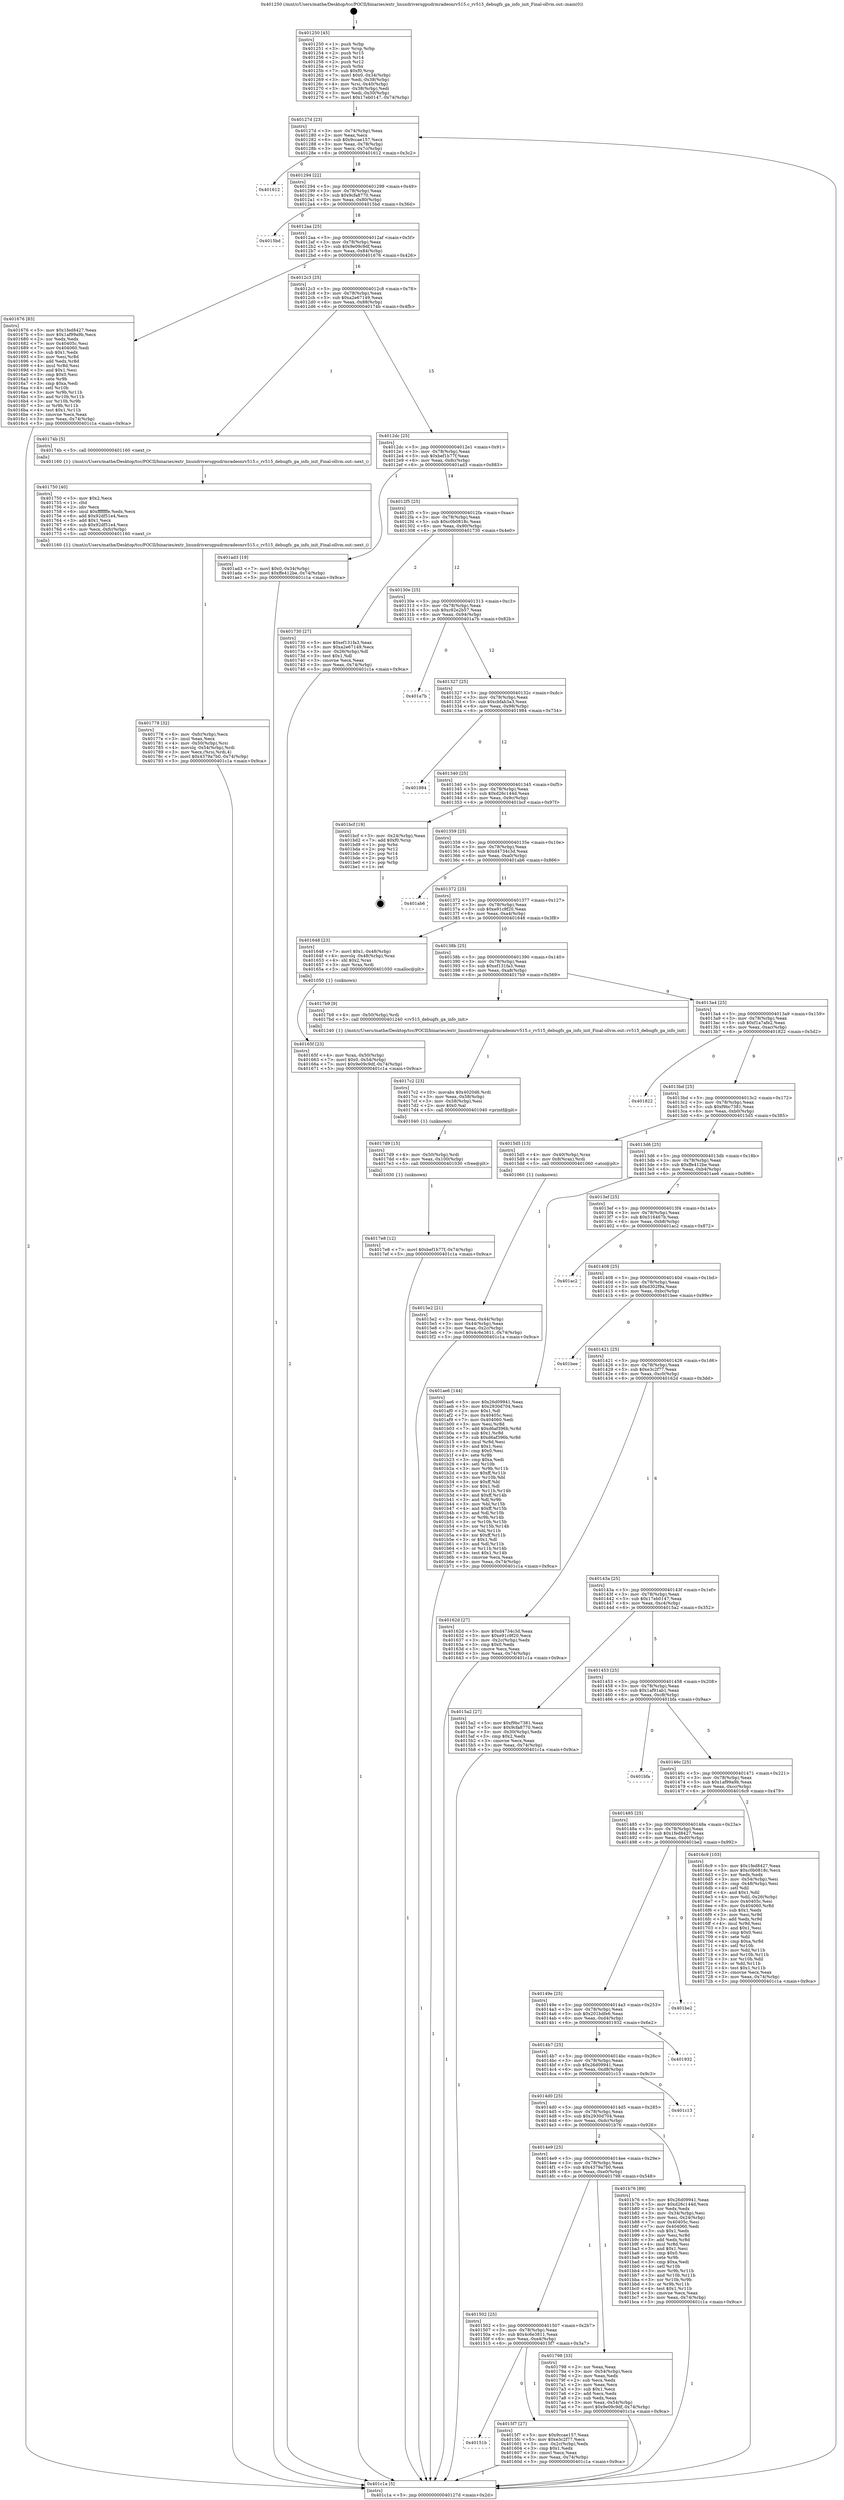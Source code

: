 digraph "0x401250" {
  label = "0x401250 (/mnt/c/Users/mathe/Desktop/tcc/POCII/binaries/extr_linuxdriversgpudrmradeonrv515.c_rv515_debugfs_ga_info_init_Final-ollvm.out::main(0))"
  labelloc = "t"
  node[shape=record]

  Entry [label="",width=0.3,height=0.3,shape=circle,fillcolor=black,style=filled]
  "0x40127d" [label="{
     0x40127d [23]\l
     | [instrs]\l
     &nbsp;&nbsp;0x40127d \<+3\>: mov -0x74(%rbp),%eax\l
     &nbsp;&nbsp;0x401280 \<+2\>: mov %eax,%ecx\l
     &nbsp;&nbsp;0x401282 \<+6\>: sub $0x9ccae157,%ecx\l
     &nbsp;&nbsp;0x401288 \<+3\>: mov %eax,-0x78(%rbp)\l
     &nbsp;&nbsp;0x40128b \<+3\>: mov %ecx,-0x7c(%rbp)\l
     &nbsp;&nbsp;0x40128e \<+6\>: je 0000000000401612 \<main+0x3c2\>\l
  }"]
  "0x401612" [label="{
     0x401612\l
  }", style=dashed]
  "0x401294" [label="{
     0x401294 [22]\l
     | [instrs]\l
     &nbsp;&nbsp;0x401294 \<+5\>: jmp 0000000000401299 \<main+0x49\>\l
     &nbsp;&nbsp;0x401299 \<+3\>: mov -0x78(%rbp),%eax\l
     &nbsp;&nbsp;0x40129c \<+5\>: sub $0x9cfa8770,%eax\l
     &nbsp;&nbsp;0x4012a1 \<+3\>: mov %eax,-0x80(%rbp)\l
     &nbsp;&nbsp;0x4012a4 \<+6\>: je 00000000004015bd \<main+0x36d\>\l
  }"]
  Exit [label="",width=0.3,height=0.3,shape=circle,fillcolor=black,style=filled,peripheries=2]
  "0x4015bd" [label="{
     0x4015bd\l
  }", style=dashed]
  "0x4012aa" [label="{
     0x4012aa [25]\l
     | [instrs]\l
     &nbsp;&nbsp;0x4012aa \<+5\>: jmp 00000000004012af \<main+0x5f\>\l
     &nbsp;&nbsp;0x4012af \<+3\>: mov -0x78(%rbp),%eax\l
     &nbsp;&nbsp;0x4012b2 \<+5\>: sub $0x9e09c9df,%eax\l
     &nbsp;&nbsp;0x4012b7 \<+6\>: mov %eax,-0x84(%rbp)\l
     &nbsp;&nbsp;0x4012bd \<+6\>: je 0000000000401676 \<main+0x426\>\l
  }"]
  "0x4017e8" [label="{
     0x4017e8 [12]\l
     | [instrs]\l
     &nbsp;&nbsp;0x4017e8 \<+7\>: movl $0xbef1b77f,-0x74(%rbp)\l
     &nbsp;&nbsp;0x4017ef \<+5\>: jmp 0000000000401c1a \<main+0x9ca\>\l
  }"]
  "0x401676" [label="{
     0x401676 [83]\l
     | [instrs]\l
     &nbsp;&nbsp;0x401676 \<+5\>: mov $0x1fed8427,%eax\l
     &nbsp;&nbsp;0x40167b \<+5\>: mov $0x1af99a9b,%ecx\l
     &nbsp;&nbsp;0x401680 \<+2\>: xor %edx,%edx\l
     &nbsp;&nbsp;0x401682 \<+7\>: mov 0x40405c,%esi\l
     &nbsp;&nbsp;0x401689 \<+7\>: mov 0x404060,%edi\l
     &nbsp;&nbsp;0x401690 \<+3\>: sub $0x1,%edx\l
     &nbsp;&nbsp;0x401693 \<+3\>: mov %esi,%r8d\l
     &nbsp;&nbsp;0x401696 \<+3\>: add %edx,%r8d\l
     &nbsp;&nbsp;0x401699 \<+4\>: imul %r8d,%esi\l
     &nbsp;&nbsp;0x40169d \<+3\>: and $0x1,%esi\l
     &nbsp;&nbsp;0x4016a0 \<+3\>: cmp $0x0,%esi\l
     &nbsp;&nbsp;0x4016a3 \<+4\>: sete %r9b\l
     &nbsp;&nbsp;0x4016a7 \<+3\>: cmp $0xa,%edi\l
     &nbsp;&nbsp;0x4016aa \<+4\>: setl %r10b\l
     &nbsp;&nbsp;0x4016ae \<+3\>: mov %r9b,%r11b\l
     &nbsp;&nbsp;0x4016b1 \<+3\>: and %r10b,%r11b\l
     &nbsp;&nbsp;0x4016b4 \<+3\>: xor %r10b,%r9b\l
     &nbsp;&nbsp;0x4016b7 \<+3\>: or %r9b,%r11b\l
     &nbsp;&nbsp;0x4016ba \<+4\>: test $0x1,%r11b\l
     &nbsp;&nbsp;0x4016be \<+3\>: cmovne %ecx,%eax\l
     &nbsp;&nbsp;0x4016c1 \<+3\>: mov %eax,-0x74(%rbp)\l
     &nbsp;&nbsp;0x4016c4 \<+5\>: jmp 0000000000401c1a \<main+0x9ca\>\l
  }"]
  "0x4012c3" [label="{
     0x4012c3 [25]\l
     | [instrs]\l
     &nbsp;&nbsp;0x4012c3 \<+5\>: jmp 00000000004012c8 \<main+0x78\>\l
     &nbsp;&nbsp;0x4012c8 \<+3\>: mov -0x78(%rbp),%eax\l
     &nbsp;&nbsp;0x4012cb \<+5\>: sub $0xa2e67149,%eax\l
     &nbsp;&nbsp;0x4012d0 \<+6\>: mov %eax,-0x88(%rbp)\l
     &nbsp;&nbsp;0x4012d6 \<+6\>: je 000000000040174b \<main+0x4fb\>\l
  }"]
  "0x4017d9" [label="{
     0x4017d9 [15]\l
     | [instrs]\l
     &nbsp;&nbsp;0x4017d9 \<+4\>: mov -0x50(%rbp),%rdi\l
     &nbsp;&nbsp;0x4017dd \<+6\>: mov %eax,-0x100(%rbp)\l
     &nbsp;&nbsp;0x4017e3 \<+5\>: call 0000000000401030 \<free@plt\>\l
     | [calls]\l
     &nbsp;&nbsp;0x401030 \{1\} (unknown)\l
  }"]
  "0x40174b" [label="{
     0x40174b [5]\l
     | [instrs]\l
     &nbsp;&nbsp;0x40174b \<+5\>: call 0000000000401160 \<next_i\>\l
     | [calls]\l
     &nbsp;&nbsp;0x401160 \{1\} (/mnt/c/Users/mathe/Desktop/tcc/POCII/binaries/extr_linuxdriversgpudrmradeonrv515.c_rv515_debugfs_ga_info_init_Final-ollvm.out::next_i)\l
  }"]
  "0x4012dc" [label="{
     0x4012dc [25]\l
     | [instrs]\l
     &nbsp;&nbsp;0x4012dc \<+5\>: jmp 00000000004012e1 \<main+0x91\>\l
     &nbsp;&nbsp;0x4012e1 \<+3\>: mov -0x78(%rbp),%eax\l
     &nbsp;&nbsp;0x4012e4 \<+5\>: sub $0xbef1b77f,%eax\l
     &nbsp;&nbsp;0x4012e9 \<+6\>: mov %eax,-0x8c(%rbp)\l
     &nbsp;&nbsp;0x4012ef \<+6\>: je 0000000000401ad3 \<main+0x883\>\l
  }"]
  "0x4017c2" [label="{
     0x4017c2 [23]\l
     | [instrs]\l
     &nbsp;&nbsp;0x4017c2 \<+10\>: movabs $0x4020d6,%rdi\l
     &nbsp;&nbsp;0x4017cc \<+3\>: mov %eax,-0x58(%rbp)\l
     &nbsp;&nbsp;0x4017cf \<+3\>: mov -0x58(%rbp),%esi\l
     &nbsp;&nbsp;0x4017d2 \<+2\>: mov $0x0,%al\l
     &nbsp;&nbsp;0x4017d4 \<+5\>: call 0000000000401040 \<printf@plt\>\l
     | [calls]\l
     &nbsp;&nbsp;0x401040 \{1\} (unknown)\l
  }"]
  "0x401ad3" [label="{
     0x401ad3 [19]\l
     | [instrs]\l
     &nbsp;&nbsp;0x401ad3 \<+7\>: movl $0x0,-0x34(%rbp)\l
     &nbsp;&nbsp;0x401ada \<+7\>: movl $0xffe412be,-0x74(%rbp)\l
     &nbsp;&nbsp;0x401ae1 \<+5\>: jmp 0000000000401c1a \<main+0x9ca\>\l
  }"]
  "0x4012f5" [label="{
     0x4012f5 [25]\l
     | [instrs]\l
     &nbsp;&nbsp;0x4012f5 \<+5\>: jmp 00000000004012fa \<main+0xaa\>\l
     &nbsp;&nbsp;0x4012fa \<+3\>: mov -0x78(%rbp),%eax\l
     &nbsp;&nbsp;0x4012fd \<+5\>: sub $0xc0b0818c,%eax\l
     &nbsp;&nbsp;0x401302 \<+6\>: mov %eax,-0x90(%rbp)\l
     &nbsp;&nbsp;0x401308 \<+6\>: je 0000000000401730 \<main+0x4e0\>\l
  }"]
  "0x401778" [label="{
     0x401778 [32]\l
     | [instrs]\l
     &nbsp;&nbsp;0x401778 \<+6\>: mov -0xfc(%rbp),%ecx\l
     &nbsp;&nbsp;0x40177e \<+3\>: imul %eax,%ecx\l
     &nbsp;&nbsp;0x401781 \<+4\>: mov -0x50(%rbp),%rsi\l
     &nbsp;&nbsp;0x401785 \<+4\>: movslq -0x54(%rbp),%rdi\l
     &nbsp;&nbsp;0x401789 \<+3\>: mov %ecx,(%rsi,%rdi,4)\l
     &nbsp;&nbsp;0x40178c \<+7\>: movl $0x4379a7b0,-0x74(%rbp)\l
     &nbsp;&nbsp;0x401793 \<+5\>: jmp 0000000000401c1a \<main+0x9ca\>\l
  }"]
  "0x401730" [label="{
     0x401730 [27]\l
     | [instrs]\l
     &nbsp;&nbsp;0x401730 \<+5\>: mov $0xef131fa3,%eax\l
     &nbsp;&nbsp;0x401735 \<+5\>: mov $0xa2e67149,%ecx\l
     &nbsp;&nbsp;0x40173a \<+3\>: mov -0x26(%rbp),%dl\l
     &nbsp;&nbsp;0x40173d \<+3\>: test $0x1,%dl\l
     &nbsp;&nbsp;0x401740 \<+3\>: cmovne %ecx,%eax\l
     &nbsp;&nbsp;0x401743 \<+3\>: mov %eax,-0x74(%rbp)\l
     &nbsp;&nbsp;0x401746 \<+5\>: jmp 0000000000401c1a \<main+0x9ca\>\l
  }"]
  "0x40130e" [label="{
     0x40130e [25]\l
     | [instrs]\l
     &nbsp;&nbsp;0x40130e \<+5\>: jmp 0000000000401313 \<main+0xc3\>\l
     &nbsp;&nbsp;0x401313 \<+3\>: mov -0x78(%rbp),%eax\l
     &nbsp;&nbsp;0x401316 \<+5\>: sub $0xc92e2b57,%eax\l
     &nbsp;&nbsp;0x40131b \<+6\>: mov %eax,-0x94(%rbp)\l
     &nbsp;&nbsp;0x401321 \<+6\>: je 0000000000401a7b \<main+0x82b\>\l
  }"]
  "0x401750" [label="{
     0x401750 [40]\l
     | [instrs]\l
     &nbsp;&nbsp;0x401750 \<+5\>: mov $0x2,%ecx\l
     &nbsp;&nbsp;0x401755 \<+1\>: cltd\l
     &nbsp;&nbsp;0x401756 \<+2\>: idiv %ecx\l
     &nbsp;&nbsp;0x401758 \<+6\>: imul $0xfffffffe,%edx,%ecx\l
     &nbsp;&nbsp;0x40175e \<+6\>: add $0x92df51e4,%ecx\l
     &nbsp;&nbsp;0x401764 \<+3\>: add $0x1,%ecx\l
     &nbsp;&nbsp;0x401767 \<+6\>: sub $0x92df51e4,%ecx\l
     &nbsp;&nbsp;0x40176d \<+6\>: mov %ecx,-0xfc(%rbp)\l
     &nbsp;&nbsp;0x401773 \<+5\>: call 0000000000401160 \<next_i\>\l
     | [calls]\l
     &nbsp;&nbsp;0x401160 \{1\} (/mnt/c/Users/mathe/Desktop/tcc/POCII/binaries/extr_linuxdriversgpudrmradeonrv515.c_rv515_debugfs_ga_info_init_Final-ollvm.out::next_i)\l
  }"]
  "0x401a7b" [label="{
     0x401a7b\l
  }", style=dashed]
  "0x401327" [label="{
     0x401327 [25]\l
     | [instrs]\l
     &nbsp;&nbsp;0x401327 \<+5\>: jmp 000000000040132c \<main+0xdc\>\l
     &nbsp;&nbsp;0x40132c \<+3\>: mov -0x78(%rbp),%eax\l
     &nbsp;&nbsp;0x40132f \<+5\>: sub $0xcbfab3a3,%eax\l
     &nbsp;&nbsp;0x401334 \<+6\>: mov %eax,-0x98(%rbp)\l
     &nbsp;&nbsp;0x40133a \<+6\>: je 0000000000401984 \<main+0x734\>\l
  }"]
  "0x40165f" [label="{
     0x40165f [23]\l
     | [instrs]\l
     &nbsp;&nbsp;0x40165f \<+4\>: mov %rax,-0x50(%rbp)\l
     &nbsp;&nbsp;0x401663 \<+7\>: movl $0x0,-0x54(%rbp)\l
     &nbsp;&nbsp;0x40166a \<+7\>: movl $0x9e09c9df,-0x74(%rbp)\l
     &nbsp;&nbsp;0x401671 \<+5\>: jmp 0000000000401c1a \<main+0x9ca\>\l
  }"]
  "0x401984" [label="{
     0x401984\l
  }", style=dashed]
  "0x401340" [label="{
     0x401340 [25]\l
     | [instrs]\l
     &nbsp;&nbsp;0x401340 \<+5\>: jmp 0000000000401345 \<main+0xf5\>\l
     &nbsp;&nbsp;0x401345 \<+3\>: mov -0x78(%rbp),%eax\l
     &nbsp;&nbsp;0x401348 \<+5\>: sub $0xd26c144d,%eax\l
     &nbsp;&nbsp;0x40134d \<+6\>: mov %eax,-0x9c(%rbp)\l
     &nbsp;&nbsp;0x401353 \<+6\>: je 0000000000401bcf \<main+0x97f\>\l
  }"]
  "0x40151b" [label="{
     0x40151b\l
  }", style=dashed]
  "0x401bcf" [label="{
     0x401bcf [19]\l
     | [instrs]\l
     &nbsp;&nbsp;0x401bcf \<+3\>: mov -0x24(%rbp),%eax\l
     &nbsp;&nbsp;0x401bd2 \<+7\>: add $0xf0,%rsp\l
     &nbsp;&nbsp;0x401bd9 \<+1\>: pop %rbx\l
     &nbsp;&nbsp;0x401bda \<+2\>: pop %r12\l
     &nbsp;&nbsp;0x401bdc \<+2\>: pop %r14\l
     &nbsp;&nbsp;0x401bde \<+2\>: pop %r15\l
     &nbsp;&nbsp;0x401be0 \<+1\>: pop %rbp\l
     &nbsp;&nbsp;0x401be1 \<+1\>: ret\l
  }"]
  "0x401359" [label="{
     0x401359 [25]\l
     | [instrs]\l
     &nbsp;&nbsp;0x401359 \<+5\>: jmp 000000000040135e \<main+0x10e\>\l
     &nbsp;&nbsp;0x40135e \<+3\>: mov -0x78(%rbp),%eax\l
     &nbsp;&nbsp;0x401361 \<+5\>: sub $0xd4734c3d,%eax\l
     &nbsp;&nbsp;0x401366 \<+6\>: mov %eax,-0xa0(%rbp)\l
     &nbsp;&nbsp;0x40136c \<+6\>: je 0000000000401ab6 \<main+0x866\>\l
  }"]
  "0x4015f7" [label="{
     0x4015f7 [27]\l
     | [instrs]\l
     &nbsp;&nbsp;0x4015f7 \<+5\>: mov $0x9ccae157,%eax\l
     &nbsp;&nbsp;0x4015fc \<+5\>: mov $0xe3c2f77,%ecx\l
     &nbsp;&nbsp;0x401601 \<+3\>: mov -0x2c(%rbp),%edx\l
     &nbsp;&nbsp;0x401604 \<+3\>: cmp $0x1,%edx\l
     &nbsp;&nbsp;0x401607 \<+3\>: cmovl %ecx,%eax\l
     &nbsp;&nbsp;0x40160a \<+3\>: mov %eax,-0x74(%rbp)\l
     &nbsp;&nbsp;0x40160d \<+5\>: jmp 0000000000401c1a \<main+0x9ca\>\l
  }"]
  "0x401ab6" [label="{
     0x401ab6\l
  }", style=dashed]
  "0x401372" [label="{
     0x401372 [25]\l
     | [instrs]\l
     &nbsp;&nbsp;0x401372 \<+5\>: jmp 0000000000401377 \<main+0x127\>\l
     &nbsp;&nbsp;0x401377 \<+3\>: mov -0x78(%rbp),%eax\l
     &nbsp;&nbsp;0x40137a \<+5\>: sub $0xe91c9f20,%eax\l
     &nbsp;&nbsp;0x40137f \<+6\>: mov %eax,-0xa4(%rbp)\l
     &nbsp;&nbsp;0x401385 \<+6\>: je 0000000000401648 \<main+0x3f8\>\l
  }"]
  "0x401502" [label="{
     0x401502 [25]\l
     | [instrs]\l
     &nbsp;&nbsp;0x401502 \<+5\>: jmp 0000000000401507 \<main+0x2b7\>\l
     &nbsp;&nbsp;0x401507 \<+3\>: mov -0x78(%rbp),%eax\l
     &nbsp;&nbsp;0x40150a \<+5\>: sub $0x4c6e3811,%eax\l
     &nbsp;&nbsp;0x40150f \<+6\>: mov %eax,-0xe4(%rbp)\l
     &nbsp;&nbsp;0x401515 \<+6\>: je 00000000004015f7 \<main+0x3a7\>\l
  }"]
  "0x401648" [label="{
     0x401648 [23]\l
     | [instrs]\l
     &nbsp;&nbsp;0x401648 \<+7\>: movl $0x1,-0x48(%rbp)\l
     &nbsp;&nbsp;0x40164f \<+4\>: movslq -0x48(%rbp),%rax\l
     &nbsp;&nbsp;0x401653 \<+4\>: shl $0x2,%rax\l
     &nbsp;&nbsp;0x401657 \<+3\>: mov %rax,%rdi\l
     &nbsp;&nbsp;0x40165a \<+5\>: call 0000000000401050 \<malloc@plt\>\l
     | [calls]\l
     &nbsp;&nbsp;0x401050 \{1\} (unknown)\l
  }"]
  "0x40138b" [label="{
     0x40138b [25]\l
     | [instrs]\l
     &nbsp;&nbsp;0x40138b \<+5\>: jmp 0000000000401390 \<main+0x140\>\l
     &nbsp;&nbsp;0x401390 \<+3\>: mov -0x78(%rbp),%eax\l
     &nbsp;&nbsp;0x401393 \<+5\>: sub $0xef131fa3,%eax\l
     &nbsp;&nbsp;0x401398 \<+6\>: mov %eax,-0xa8(%rbp)\l
     &nbsp;&nbsp;0x40139e \<+6\>: je 00000000004017b9 \<main+0x569\>\l
  }"]
  "0x401798" [label="{
     0x401798 [33]\l
     | [instrs]\l
     &nbsp;&nbsp;0x401798 \<+2\>: xor %eax,%eax\l
     &nbsp;&nbsp;0x40179a \<+3\>: mov -0x54(%rbp),%ecx\l
     &nbsp;&nbsp;0x40179d \<+2\>: mov %eax,%edx\l
     &nbsp;&nbsp;0x40179f \<+2\>: sub %ecx,%edx\l
     &nbsp;&nbsp;0x4017a1 \<+2\>: mov %eax,%ecx\l
     &nbsp;&nbsp;0x4017a3 \<+3\>: sub $0x1,%ecx\l
     &nbsp;&nbsp;0x4017a6 \<+2\>: add %ecx,%edx\l
     &nbsp;&nbsp;0x4017a8 \<+2\>: sub %edx,%eax\l
     &nbsp;&nbsp;0x4017aa \<+3\>: mov %eax,-0x54(%rbp)\l
     &nbsp;&nbsp;0x4017ad \<+7\>: movl $0x9e09c9df,-0x74(%rbp)\l
     &nbsp;&nbsp;0x4017b4 \<+5\>: jmp 0000000000401c1a \<main+0x9ca\>\l
  }"]
  "0x4017b9" [label="{
     0x4017b9 [9]\l
     | [instrs]\l
     &nbsp;&nbsp;0x4017b9 \<+4\>: mov -0x50(%rbp),%rdi\l
     &nbsp;&nbsp;0x4017bd \<+5\>: call 0000000000401240 \<rv515_debugfs_ga_info_init\>\l
     | [calls]\l
     &nbsp;&nbsp;0x401240 \{1\} (/mnt/c/Users/mathe/Desktop/tcc/POCII/binaries/extr_linuxdriversgpudrmradeonrv515.c_rv515_debugfs_ga_info_init_Final-ollvm.out::rv515_debugfs_ga_info_init)\l
  }"]
  "0x4013a4" [label="{
     0x4013a4 [25]\l
     | [instrs]\l
     &nbsp;&nbsp;0x4013a4 \<+5\>: jmp 00000000004013a9 \<main+0x159\>\l
     &nbsp;&nbsp;0x4013a9 \<+3\>: mov -0x78(%rbp),%eax\l
     &nbsp;&nbsp;0x4013ac \<+5\>: sub $0xf1a7afe2,%eax\l
     &nbsp;&nbsp;0x4013b1 \<+6\>: mov %eax,-0xac(%rbp)\l
     &nbsp;&nbsp;0x4013b7 \<+6\>: je 0000000000401822 \<main+0x5d2\>\l
  }"]
  "0x4014e9" [label="{
     0x4014e9 [25]\l
     | [instrs]\l
     &nbsp;&nbsp;0x4014e9 \<+5\>: jmp 00000000004014ee \<main+0x29e\>\l
     &nbsp;&nbsp;0x4014ee \<+3\>: mov -0x78(%rbp),%eax\l
     &nbsp;&nbsp;0x4014f1 \<+5\>: sub $0x4379a7b0,%eax\l
     &nbsp;&nbsp;0x4014f6 \<+6\>: mov %eax,-0xe0(%rbp)\l
     &nbsp;&nbsp;0x4014fc \<+6\>: je 0000000000401798 \<main+0x548\>\l
  }"]
  "0x401822" [label="{
     0x401822\l
  }", style=dashed]
  "0x4013bd" [label="{
     0x4013bd [25]\l
     | [instrs]\l
     &nbsp;&nbsp;0x4013bd \<+5\>: jmp 00000000004013c2 \<main+0x172\>\l
     &nbsp;&nbsp;0x4013c2 \<+3\>: mov -0x78(%rbp),%eax\l
     &nbsp;&nbsp;0x4013c5 \<+5\>: sub $0xf9bc7381,%eax\l
     &nbsp;&nbsp;0x4013ca \<+6\>: mov %eax,-0xb0(%rbp)\l
     &nbsp;&nbsp;0x4013d0 \<+6\>: je 00000000004015d5 \<main+0x385\>\l
  }"]
  "0x401b76" [label="{
     0x401b76 [89]\l
     | [instrs]\l
     &nbsp;&nbsp;0x401b76 \<+5\>: mov $0x26d09941,%eax\l
     &nbsp;&nbsp;0x401b7b \<+5\>: mov $0xd26c144d,%ecx\l
     &nbsp;&nbsp;0x401b80 \<+2\>: xor %edx,%edx\l
     &nbsp;&nbsp;0x401b82 \<+3\>: mov -0x34(%rbp),%esi\l
     &nbsp;&nbsp;0x401b85 \<+3\>: mov %esi,-0x24(%rbp)\l
     &nbsp;&nbsp;0x401b88 \<+7\>: mov 0x40405c,%esi\l
     &nbsp;&nbsp;0x401b8f \<+7\>: mov 0x404060,%edi\l
     &nbsp;&nbsp;0x401b96 \<+3\>: sub $0x1,%edx\l
     &nbsp;&nbsp;0x401b99 \<+3\>: mov %esi,%r8d\l
     &nbsp;&nbsp;0x401b9c \<+3\>: add %edx,%r8d\l
     &nbsp;&nbsp;0x401b9f \<+4\>: imul %r8d,%esi\l
     &nbsp;&nbsp;0x401ba3 \<+3\>: and $0x1,%esi\l
     &nbsp;&nbsp;0x401ba6 \<+3\>: cmp $0x0,%esi\l
     &nbsp;&nbsp;0x401ba9 \<+4\>: sete %r9b\l
     &nbsp;&nbsp;0x401bad \<+3\>: cmp $0xa,%edi\l
     &nbsp;&nbsp;0x401bb0 \<+4\>: setl %r10b\l
     &nbsp;&nbsp;0x401bb4 \<+3\>: mov %r9b,%r11b\l
     &nbsp;&nbsp;0x401bb7 \<+3\>: and %r10b,%r11b\l
     &nbsp;&nbsp;0x401bba \<+3\>: xor %r10b,%r9b\l
     &nbsp;&nbsp;0x401bbd \<+3\>: or %r9b,%r11b\l
     &nbsp;&nbsp;0x401bc0 \<+4\>: test $0x1,%r11b\l
     &nbsp;&nbsp;0x401bc4 \<+3\>: cmovne %ecx,%eax\l
     &nbsp;&nbsp;0x401bc7 \<+3\>: mov %eax,-0x74(%rbp)\l
     &nbsp;&nbsp;0x401bca \<+5\>: jmp 0000000000401c1a \<main+0x9ca\>\l
  }"]
  "0x4015d5" [label="{
     0x4015d5 [13]\l
     | [instrs]\l
     &nbsp;&nbsp;0x4015d5 \<+4\>: mov -0x40(%rbp),%rax\l
     &nbsp;&nbsp;0x4015d9 \<+4\>: mov 0x8(%rax),%rdi\l
     &nbsp;&nbsp;0x4015dd \<+5\>: call 0000000000401060 \<atoi@plt\>\l
     | [calls]\l
     &nbsp;&nbsp;0x401060 \{1\} (unknown)\l
  }"]
  "0x4013d6" [label="{
     0x4013d6 [25]\l
     | [instrs]\l
     &nbsp;&nbsp;0x4013d6 \<+5\>: jmp 00000000004013db \<main+0x18b\>\l
     &nbsp;&nbsp;0x4013db \<+3\>: mov -0x78(%rbp),%eax\l
     &nbsp;&nbsp;0x4013de \<+5\>: sub $0xffe412be,%eax\l
     &nbsp;&nbsp;0x4013e3 \<+6\>: mov %eax,-0xb4(%rbp)\l
     &nbsp;&nbsp;0x4013e9 \<+6\>: je 0000000000401ae6 \<main+0x896\>\l
  }"]
  "0x4014d0" [label="{
     0x4014d0 [25]\l
     | [instrs]\l
     &nbsp;&nbsp;0x4014d0 \<+5\>: jmp 00000000004014d5 \<main+0x285\>\l
     &nbsp;&nbsp;0x4014d5 \<+3\>: mov -0x78(%rbp),%eax\l
     &nbsp;&nbsp;0x4014d8 \<+5\>: sub $0x2930d704,%eax\l
     &nbsp;&nbsp;0x4014dd \<+6\>: mov %eax,-0xdc(%rbp)\l
     &nbsp;&nbsp;0x4014e3 \<+6\>: je 0000000000401b76 \<main+0x926\>\l
  }"]
  "0x401ae6" [label="{
     0x401ae6 [144]\l
     | [instrs]\l
     &nbsp;&nbsp;0x401ae6 \<+5\>: mov $0x26d09941,%eax\l
     &nbsp;&nbsp;0x401aeb \<+5\>: mov $0x2930d704,%ecx\l
     &nbsp;&nbsp;0x401af0 \<+2\>: mov $0x1,%dl\l
     &nbsp;&nbsp;0x401af2 \<+7\>: mov 0x40405c,%esi\l
     &nbsp;&nbsp;0x401af9 \<+7\>: mov 0x404060,%edi\l
     &nbsp;&nbsp;0x401b00 \<+3\>: mov %esi,%r8d\l
     &nbsp;&nbsp;0x401b03 \<+7\>: add $0xd6af396b,%r8d\l
     &nbsp;&nbsp;0x401b0a \<+4\>: sub $0x1,%r8d\l
     &nbsp;&nbsp;0x401b0e \<+7\>: sub $0xd6af396b,%r8d\l
     &nbsp;&nbsp;0x401b15 \<+4\>: imul %r8d,%esi\l
     &nbsp;&nbsp;0x401b19 \<+3\>: and $0x1,%esi\l
     &nbsp;&nbsp;0x401b1c \<+3\>: cmp $0x0,%esi\l
     &nbsp;&nbsp;0x401b1f \<+4\>: sete %r9b\l
     &nbsp;&nbsp;0x401b23 \<+3\>: cmp $0xa,%edi\l
     &nbsp;&nbsp;0x401b26 \<+4\>: setl %r10b\l
     &nbsp;&nbsp;0x401b2a \<+3\>: mov %r9b,%r11b\l
     &nbsp;&nbsp;0x401b2d \<+4\>: xor $0xff,%r11b\l
     &nbsp;&nbsp;0x401b31 \<+3\>: mov %r10b,%bl\l
     &nbsp;&nbsp;0x401b34 \<+3\>: xor $0xff,%bl\l
     &nbsp;&nbsp;0x401b37 \<+3\>: xor $0x1,%dl\l
     &nbsp;&nbsp;0x401b3a \<+3\>: mov %r11b,%r14b\l
     &nbsp;&nbsp;0x401b3d \<+4\>: and $0xff,%r14b\l
     &nbsp;&nbsp;0x401b41 \<+3\>: and %dl,%r9b\l
     &nbsp;&nbsp;0x401b44 \<+3\>: mov %bl,%r15b\l
     &nbsp;&nbsp;0x401b47 \<+4\>: and $0xff,%r15b\l
     &nbsp;&nbsp;0x401b4b \<+3\>: and %dl,%r10b\l
     &nbsp;&nbsp;0x401b4e \<+3\>: or %r9b,%r14b\l
     &nbsp;&nbsp;0x401b51 \<+3\>: or %r10b,%r15b\l
     &nbsp;&nbsp;0x401b54 \<+3\>: xor %r15b,%r14b\l
     &nbsp;&nbsp;0x401b57 \<+3\>: or %bl,%r11b\l
     &nbsp;&nbsp;0x401b5a \<+4\>: xor $0xff,%r11b\l
     &nbsp;&nbsp;0x401b5e \<+3\>: or $0x1,%dl\l
     &nbsp;&nbsp;0x401b61 \<+3\>: and %dl,%r11b\l
     &nbsp;&nbsp;0x401b64 \<+3\>: or %r11b,%r14b\l
     &nbsp;&nbsp;0x401b67 \<+4\>: test $0x1,%r14b\l
     &nbsp;&nbsp;0x401b6b \<+3\>: cmovne %ecx,%eax\l
     &nbsp;&nbsp;0x401b6e \<+3\>: mov %eax,-0x74(%rbp)\l
     &nbsp;&nbsp;0x401b71 \<+5\>: jmp 0000000000401c1a \<main+0x9ca\>\l
  }"]
  "0x4013ef" [label="{
     0x4013ef [25]\l
     | [instrs]\l
     &nbsp;&nbsp;0x4013ef \<+5\>: jmp 00000000004013f4 \<main+0x1a4\>\l
     &nbsp;&nbsp;0x4013f4 \<+3\>: mov -0x78(%rbp),%eax\l
     &nbsp;&nbsp;0x4013f7 \<+5\>: sub $0x516467b,%eax\l
     &nbsp;&nbsp;0x4013fc \<+6\>: mov %eax,-0xb8(%rbp)\l
     &nbsp;&nbsp;0x401402 \<+6\>: je 0000000000401ac2 \<main+0x872\>\l
  }"]
  "0x401c13" [label="{
     0x401c13\l
  }", style=dashed]
  "0x401ac2" [label="{
     0x401ac2\l
  }", style=dashed]
  "0x401408" [label="{
     0x401408 [25]\l
     | [instrs]\l
     &nbsp;&nbsp;0x401408 \<+5\>: jmp 000000000040140d \<main+0x1bd\>\l
     &nbsp;&nbsp;0x40140d \<+3\>: mov -0x78(%rbp),%eax\l
     &nbsp;&nbsp;0x401410 \<+5\>: sub $0xd302f9a,%eax\l
     &nbsp;&nbsp;0x401415 \<+6\>: mov %eax,-0xbc(%rbp)\l
     &nbsp;&nbsp;0x40141b \<+6\>: je 0000000000401bee \<main+0x99e\>\l
  }"]
  "0x4014b7" [label="{
     0x4014b7 [25]\l
     | [instrs]\l
     &nbsp;&nbsp;0x4014b7 \<+5\>: jmp 00000000004014bc \<main+0x26c\>\l
     &nbsp;&nbsp;0x4014bc \<+3\>: mov -0x78(%rbp),%eax\l
     &nbsp;&nbsp;0x4014bf \<+5\>: sub $0x26d09941,%eax\l
     &nbsp;&nbsp;0x4014c4 \<+6\>: mov %eax,-0xd8(%rbp)\l
     &nbsp;&nbsp;0x4014ca \<+6\>: je 0000000000401c13 \<main+0x9c3\>\l
  }"]
  "0x401bee" [label="{
     0x401bee\l
  }", style=dashed]
  "0x401421" [label="{
     0x401421 [25]\l
     | [instrs]\l
     &nbsp;&nbsp;0x401421 \<+5\>: jmp 0000000000401426 \<main+0x1d6\>\l
     &nbsp;&nbsp;0x401426 \<+3\>: mov -0x78(%rbp),%eax\l
     &nbsp;&nbsp;0x401429 \<+5\>: sub $0xe3c2f77,%eax\l
     &nbsp;&nbsp;0x40142e \<+6\>: mov %eax,-0xc0(%rbp)\l
     &nbsp;&nbsp;0x401434 \<+6\>: je 000000000040162d \<main+0x3dd\>\l
  }"]
  "0x401932" [label="{
     0x401932\l
  }", style=dashed]
  "0x40162d" [label="{
     0x40162d [27]\l
     | [instrs]\l
     &nbsp;&nbsp;0x40162d \<+5\>: mov $0xd4734c3d,%eax\l
     &nbsp;&nbsp;0x401632 \<+5\>: mov $0xe91c9f20,%ecx\l
     &nbsp;&nbsp;0x401637 \<+3\>: mov -0x2c(%rbp),%edx\l
     &nbsp;&nbsp;0x40163a \<+3\>: cmp $0x0,%edx\l
     &nbsp;&nbsp;0x40163d \<+3\>: cmove %ecx,%eax\l
     &nbsp;&nbsp;0x401640 \<+3\>: mov %eax,-0x74(%rbp)\l
     &nbsp;&nbsp;0x401643 \<+5\>: jmp 0000000000401c1a \<main+0x9ca\>\l
  }"]
  "0x40143a" [label="{
     0x40143a [25]\l
     | [instrs]\l
     &nbsp;&nbsp;0x40143a \<+5\>: jmp 000000000040143f \<main+0x1ef\>\l
     &nbsp;&nbsp;0x40143f \<+3\>: mov -0x78(%rbp),%eax\l
     &nbsp;&nbsp;0x401442 \<+5\>: sub $0x17eb0147,%eax\l
     &nbsp;&nbsp;0x401447 \<+6\>: mov %eax,-0xc4(%rbp)\l
     &nbsp;&nbsp;0x40144d \<+6\>: je 00000000004015a2 \<main+0x352\>\l
  }"]
  "0x40149e" [label="{
     0x40149e [25]\l
     | [instrs]\l
     &nbsp;&nbsp;0x40149e \<+5\>: jmp 00000000004014a3 \<main+0x253\>\l
     &nbsp;&nbsp;0x4014a3 \<+3\>: mov -0x78(%rbp),%eax\l
     &nbsp;&nbsp;0x4014a6 \<+5\>: sub $0x201bdfe6,%eax\l
     &nbsp;&nbsp;0x4014ab \<+6\>: mov %eax,-0xd4(%rbp)\l
     &nbsp;&nbsp;0x4014b1 \<+6\>: je 0000000000401932 \<main+0x6e2\>\l
  }"]
  "0x4015a2" [label="{
     0x4015a2 [27]\l
     | [instrs]\l
     &nbsp;&nbsp;0x4015a2 \<+5\>: mov $0xf9bc7381,%eax\l
     &nbsp;&nbsp;0x4015a7 \<+5\>: mov $0x9cfa8770,%ecx\l
     &nbsp;&nbsp;0x4015ac \<+3\>: mov -0x30(%rbp),%edx\l
     &nbsp;&nbsp;0x4015af \<+3\>: cmp $0x2,%edx\l
     &nbsp;&nbsp;0x4015b2 \<+3\>: cmovne %ecx,%eax\l
     &nbsp;&nbsp;0x4015b5 \<+3\>: mov %eax,-0x74(%rbp)\l
     &nbsp;&nbsp;0x4015b8 \<+5\>: jmp 0000000000401c1a \<main+0x9ca\>\l
  }"]
  "0x401453" [label="{
     0x401453 [25]\l
     | [instrs]\l
     &nbsp;&nbsp;0x401453 \<+5\>: jmp 0000000000401458 \<main+0x208\>\l
     &nbsp;&nbsp;0x401458 \<+3\>: mov -0x78(%rbp),%eax\l
     &nbsp;&nbsp;0x40145b \<+5\>: sub $0x1af91ab1,%eax\l
     &nbsp;&nbsp;0x401460 \<+6\>: mov %eax,-0xc8(%rbp)\l
     &nbsp;&nbsp;0x401466 \<+6\>: je 0000000000401bfa \<main+0x9aa\>\l
  }"]
  "0x401c1a" [label="{
     0x401c1a [5]\l
     | [instrs]\l
     &nbsp;&nbsp;0x401c1a \<+5\>: jmp 000000000040127d \<main+0x2d\>\l
  }"]
  "0x401250" [label="{
     0x401250 [45]\l
     | [instrs]\l
     &nbsp;&nbsp;0x401250 \<+1\>: push %rbp\l
     &nbsp;&nbsp;0x401251 \<+3\>: mov %rsp,%rbp\l
     &nbsp;&nbsp;0x401254 \<+2\>: push %r15\l
     &nbsp;&nbsp;0x401256 \<+2\>: push %r14\l
     &nbsp;&nbsp;0x401258 \<+2\>: push %r12\l
     &nbsp;&nbsp;0x40125a \<+1\>: push %rbx\l
     &nbsp;&nbsp;0x40125b \<+7\>: sub $0xf0,%rsp\l
     &nbsp;&nbsp;0x401262 \<+7\>: movl $0x0,-0x34(%rbp)\l
     &nbsp;&nbsp;0x401269 \<+3\>: mov %edi,-0x38(%rbp)\l
     &nbsp;&nbsp;0x40126c \<+4\>: mov %rsi,-0x40(%rbp)\l
     &nbsp;&nbsp;0x401270 \<+3\>: mov -0x38(%rbp),%edi\l
     &nbsp;&nbsp;0x401273 \<+3\>: mov %edi,-0x30(%rbp)\l
     &nbsp;&nbsp;0x401276 \<+7\>: movl $0x17eb0147,-0x74(%rbp)\l
  }"]
  "0x4015e2" [label="{
     0x4015e2 [21]\l
     | [instrs]\l
     &nbsp;&nbsp;0x4015e2 \<+3\>: mov %eax,-0x44(%rbp)\l
     &nbsp;&nbsp;0x4015e5 \<+3\>: mov -0x44(%rbp),%eax\l
     &nbsp;&nbsp;0x4015e8 \<+3\>: mov %eax,-0x2c(%rbp)\l
     &nbsp;&nbsp;0x4015eb \<+7\>: movl $0x4c6e3811,-0x74(%rbp)\l
     &nbsp;&nbsp;0x4015f2 \<+5\>: jmp 0000000000401c1a \<main+0x9ca\>\l
  }"]
  "0x401be2" [label="{
     0x401be2\l
  }", style=dashed]
  "0x401bfa" [label="{
     0x401bfa\l
  }", style=dashed]
  "0x40146c" [label="{
     0x40146c [25]\l
     | [instrs]\l
     &nbsp;&nbsp;0x40146c \<+5\>: jmp 0000000000401471 \<main+0x221\>\l
     &nbsp;&nbsp;0x401471 \<+3\>: mov -0x78(%rbp),%eax\l
     &nbsp;&nbsp;0x401474 \<+5\>: sub $0x1af99a9b,%eax\l
     &nbsp;&nbsp;0x401479 \<+6\>: mov %eax,-0xcc(%rbp)\l
     &nbsp;&nbsp;0x40147f \<+6\>: je 00000000004016c9 \<main+0x479\>\l
  }"]
  "0x401485" [label="{
     0x401485 [25]\l
     | [instrs]\l
     &nbsp;&nbsp;0x401485 \<+5\>: jmp 000000000040148a \<main+0x23a\>\l
     &nbsp;&nbsp;0x40148a \<+3\>: mov -0x78(%rbp),%eax\l
     &nbsp;&nbsp;0x40148d \<+5\>: sub $0x1fed8427,%eax\l
     &nbsp;&nbsp;0x401492 \<+6\>: mov %eax,-0xd0(%rbp)\l
     &nbsp;&nbsp;0x401498 \<+6\>: je 0000000000401be2 \<main+0x992\>\l
  }"]
  "0x4016c9" [label="{
     0x4016c9 [103]\l
     | [instrs]\l
     &nbsp;&nbsp;0x4016c9 \<+5\>: mov $0x1fed8427,%eax\l
     &nbsp;&nbsp;0x4016ce \<+5\>: mov $0xc0b0818c,%ecx\l
     &nbsp;&nbsp;0x4016d3 \<+2\>: xor %edx,%edx\l
     &nbsp;&nbsp;0x4016d5 \<+3\>: mov -0x54(%rbp),%esi\l
     &nbsp;&nbsp;0x4016d8 \<+3\>: cmp -0x48(%rbp),%esi\l
     &nbsp;&nbsp;0x4016db \<+4\>: setl %dil\l
     &nbsp;&nbsp;0x4016df \<+4\>: and $0x1,%dil\l
     &nbsp;&nbsp;0x4016e3 \<+4\>: mov %dil,-0x26(%rbp)\l
     &nbsp;&nbsp;0x4016e7 \<+7\>: mov 0x40405c,%esi\l
     &nbsp;&nbsp;0x4016ee \<+8\>: mov 0x404060,%r8d\l
     &nbsp;&nbsp;0x4016f6 \<+3\>: sub $0x1,%edx\l
     &nbsp;&nbsp;0x4016f9 \<+3\>: mov %esi,%r9d\l
     &nbsp;&nbsp;0x4016fc \<+3\>: add %edx,%r9d\l
     &nbsp;&nbsp;0x4016ff \<+4\>: imul %r9d,%esi\l
     &nbsp;&nbsp;0x401703 \<+3\>: and $0x1,%esi\l
     &nbsp;&nbsp;0x401706 \<+3\>: cmp $0x0,%esi\l
     &nbsp;&nbsp;0x401709 \<+4\>: sete %dil\l
     &nbsp;&nbsp;0x40170d \<+4\>: cmp $0xa,%r8d\l
     &nbsp;&nbsp;0x401711 \<+4\>: setl %r10b\l
     &nbsp;&nbsp;0x401715 \<+3\>: mov %dil,%r11b\l
     &nbsp;&nbsp;0x401718 \<+3\>: and %r10b,%r11b\l
     &nbsp;&nbsp;0x40171b \<+3\>: xor %r10b,%dil\l
     &nbsp;&nbsp;0x40171e \<+3\>: or %dil,%r11b\l
     &nbsp;&nbsp;0x401721 \<+4\>: test $0x1,%r11b\l
     &nbsp;&nbsp;0x401725 \<+3\>: cmovne %ecx,%eax\l
     &nbsp;&nbsp;0x401728 \<+3\>: mov %eax,-0x74(%rbp)\l
     &nbsp;&nbsp;0x40172b \<+5\>: jmp 0000000000401c1a \<main+0x9ca\>\l
  }"]
  Entry -> "0x401250" [label=" 1"]
  "0x40127d" -> "0x401612" [label=" 0"]
  "0x40127d" -> "0x401294" [label=" 18"]
  "0x401bcf" -> Exit [label=" 1"]
  "0x401294" -> "0x4015bd" [label=" 0"]
  "0x401294" -> "0x4012aa" [label=" 18"]
  "0x401b76" -> "0x401c1a" [label=" 1"]
  "0x4012aa" -> "0x401676" [label=" 2"]
  "0x4012aa" -> "0x4012c3" [label=" 16"]
  "0x401ae6" -> "0x401c1a" [label=" 1"]
  "0x4012c3" -> "0x40174b" [label=" 1"]
  "0x4012c3" -> "0x4012dc" [label=" 15"]
  "0x401ad3" -> "0x401c1a" [label=" 1"]
  "0x4012dc" -> "0x401ad3" [label=" 1"]
  "0x4012dc" -> "0x4012f5" [label=" 14"]
  "0x4017e8" -> "0x401c1a" [label=" 1"]
  "0x4012f5" -> "0x401730" [label=" 2"]
  "0x4012f5" -> "0x40130e" [label=" 12"]
  "0x4017d9" -> "0x4017e8" [label=" 1"]
  "0x40130e" -> "0x401a7b" [label=" 0"]
  "0x40130e" -> "0x401327" [label=" 12"]
  "0x4017c2" -> "0x4017d9" [label=" 1"]
  "0x401327" -> "0x401984" [label=" 0"]
  "0x401327" -> "0x401340" [label=" 12"]
  "0x4017b9" -> "0x4017c2" [label=" 1"]
  "0x401340" -> "0x401bcf" [label=" 1"]
  "0x401340" -> "0x401359" [label=" 11"]
  "0x401798" -> "0x401c1a" [label=" 1"]
  "0x401359" -> "0x401ab6" [label=" 0"]
  "0x401359" -> "0x401372" [label=" 11"]
  "0x401778" -> "0x401c1a" [label=" 1"]
  "0x401372" -> "0x401648" [label=" 1"]
  "0x401372" -> "0x40138b" [label=" 10"]
  "0x40174b" -> "0x401750" [label=" 1"]
  "0x40138b" -> "0x4017b9" [label=" 1"]
  "0x40138b" -> "0x4013a4" [label=" 9"]
  "0x401730" -> "0x401c1a" [label=" 2"]
  "0x4013a4" -> "0x401822" [label=" 0"]
  "0x4013a4" -> "0x4013bd" [label=" 9"]
  "0x401676" -> "0x401c1a" [label=" 2"]
  "0x4013bd" -> "0x4015d5" [label=" 1"]
  "0x4013bd" -> "0x4013d6" [label=" 8"]
  "0x40165f" -> "0x401c1a" [label=" 1"]
  "0x4013d6" -> "0x401ae6" [label=" 1"]
  "0x4013d6" -> "0x4013ef" [label=" 7"]
  "0x40162d" -> "0x401c1a" [label=" 1"]
  "0x4013ef" -> "0x401ac2" [label=" 0"]
  "0x4013ef" -> "0x401408" [label=" 7"]
  "0x4015f7" -> "0x401c1a" [label=" 1"]
  "0x401408" -> "0x401bee" [label=" 0"]
  "0x401408" -> "0x401421" [label=" 7"]
  "0x401502" -> "0x4015f7" [label=" 1"]
  "0x401421" -> "0x40162d" [label=" 1"]
  "0x401421" -> "0x40143a" [label=" 6"]
  "0x401750" -> "0x401778" [label=" 1"]
  "0x40143a" -> "0x4015a2" [label=" 1"]
  "0x40143a" -> "0x401453" [label=" 5"]
  "0x4015a2" -> "0x401c1a" [label=" 1"]
  "0x401250" -> "0x40127d" [label=" 1"]
  "0x401c1a" -> "0x40127d" [label=" 17"]
  "0x4015d5" -> "0x4015e2" [label=" 1"]
  "0x4015e2" -> "0x401c1a" [label=" 1"]
  "0x4014e9" -> "0x401798" [label=" 1"]
  "0x401453" -> "0x401bfa" [label=" 0"]
  "0x401453" -> "0x40146c" [label=" 5"]
  "0x4016c9" -> "0x401c1a" [label=" 2"]
  "0x40146c" -> "0x4016c9" [label=" 2"]
  "0x40146c" -> "0x401485" [label=" 3"]
  "0x4014d0" -> "0x4014e9" [label=" 2"]
  "0x401485" -> "0x401be2" [label=" 0"]
  "0x401485" -> "0x40149e" [label=" 3"]
  "0x4014e9" -> "0x401502" [label=" 1"]
  "0x40149e" -> "0x401932" [label=" 0"]
  "0x40149e" -> "0x4014b7" [label=" 3"]
  "0x401502" -> "0x40151b" [label=" 0"]
  "0x4014b7" -> "0x401c13" [label=" 0"]
  "0x4014b7" -> "0x4014d0" [label=" 3"]
  "0x401648" -> "0x40165f" [label=" 1"]
  "0x4014d0" -> "0x401b76" [label=" 1"]
}
